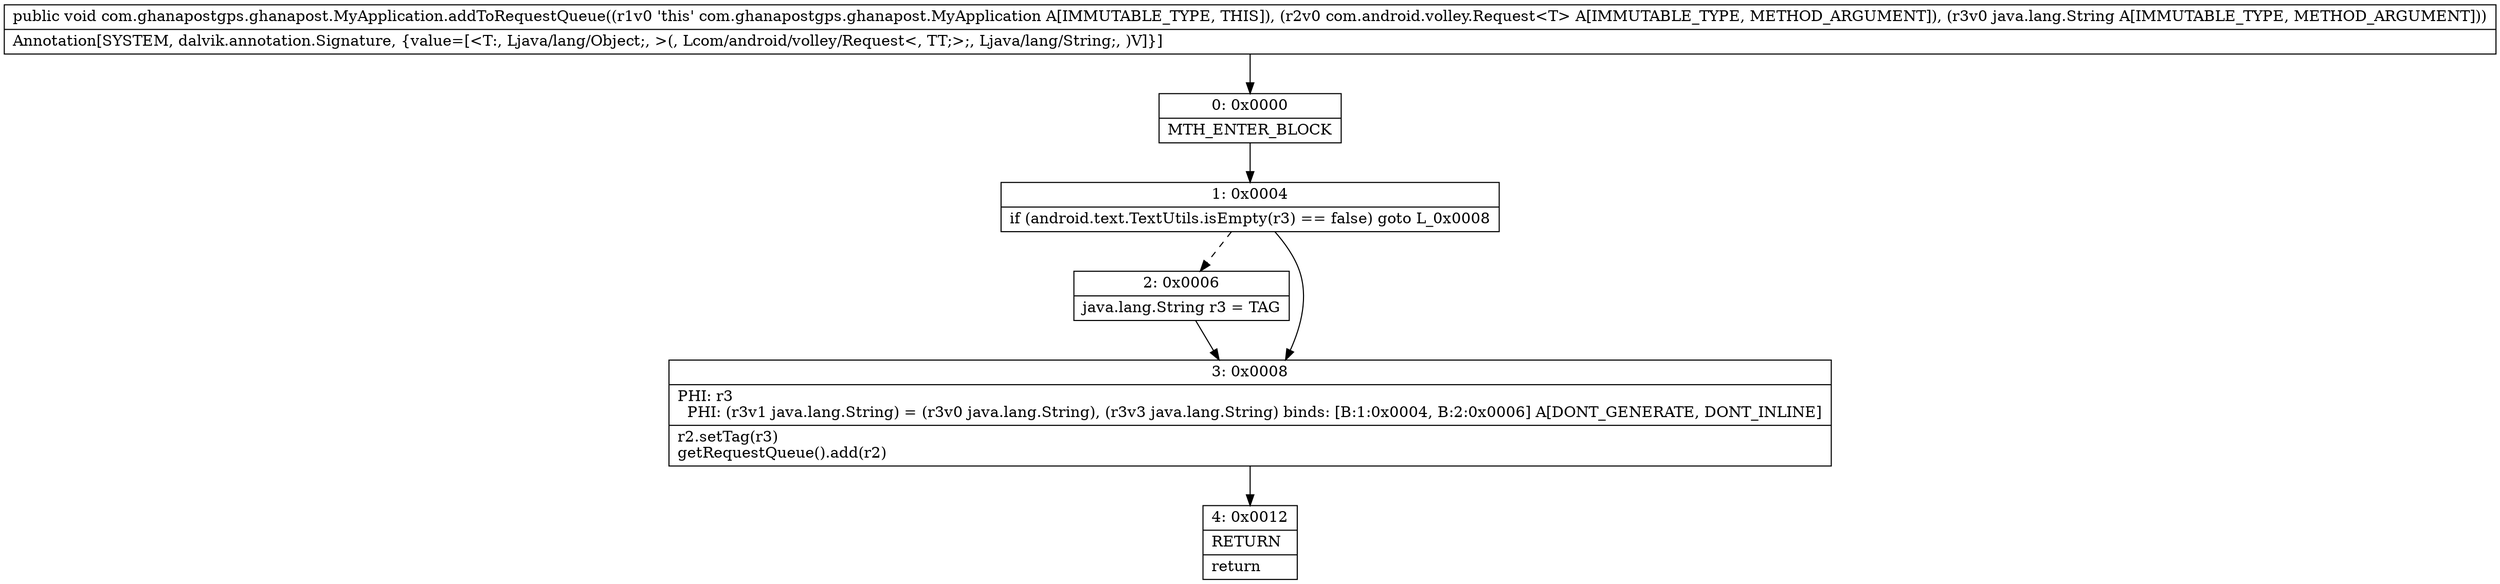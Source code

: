 digraph "CFG forcom.ghanapostgps.ghanapost.MyApplication.addToRequestQueue(Lcom\/android\/volley\/Request;Ljava\/lang\/String;)V" {
Node_0 [shape=record,label="{0\:\ 0x0000|MTH_ENTER_BLOCK\l}"];
Node_1 [shape=record,label="{1\:\ 0x0004|if (android.text.TextUtils.isEmpty(r3) == false) goto L_0x0008\l}"];
Node_2 [shape=record,label="{2\:\ 0x0006|java.lang.String r3 = TAG\l}"];
Node_3 [shape=record,label="{3\:\ 0x0008|PHI: r3 \l  PHI: (r3v1 java.lang.String) = (r3v0 java.lang.String), (r3v3 java.lang.String) binds: [B:1:0x0004, B:2:0x0006] A[DONT_GENERATE, DONT_INLINE]\l|r2.setTag(r3)\lgetRequestQueue().add(r2)\l}"];
Node_4 [shape=record,label="{4\:\ 0x0012|RETURN\l|return\l}"];
MethodNode[shape=record,label="{public void com.ghanapostgps.ghanapost.MyApplication.addToRequestQueue((r1v0 'this' com.ghanapostgps.ghanapost.MyApplication A[IMMUTABLE_TYPE, THIS]), (r2v0 com.android.volley.Request\<T\> A[IMMUTABLE_TYPE, METHOD_ARGUMENT]), (r3v0 java.lang.String A[IMMUTABLE_TYPE, METHOD_ARGUMENT]))  | Annotation[SYSTEM, dalvik.annotation.Signature, \{value=[\<T:, Ljava\/lang\/Object;, \>(, Lcom\/android\/volley\/Request\<, TT;\>;, Ljava\/lang\/String;, )V]\}]\l}"];
MethodNode -> Node_0;
Node_0 -> Node_1;
Node_1 -> Node_2[style=dashed];
Node_1 -> Node_3;
Node_2 -> Node_3;
Node_3 -> Node_4;
}

